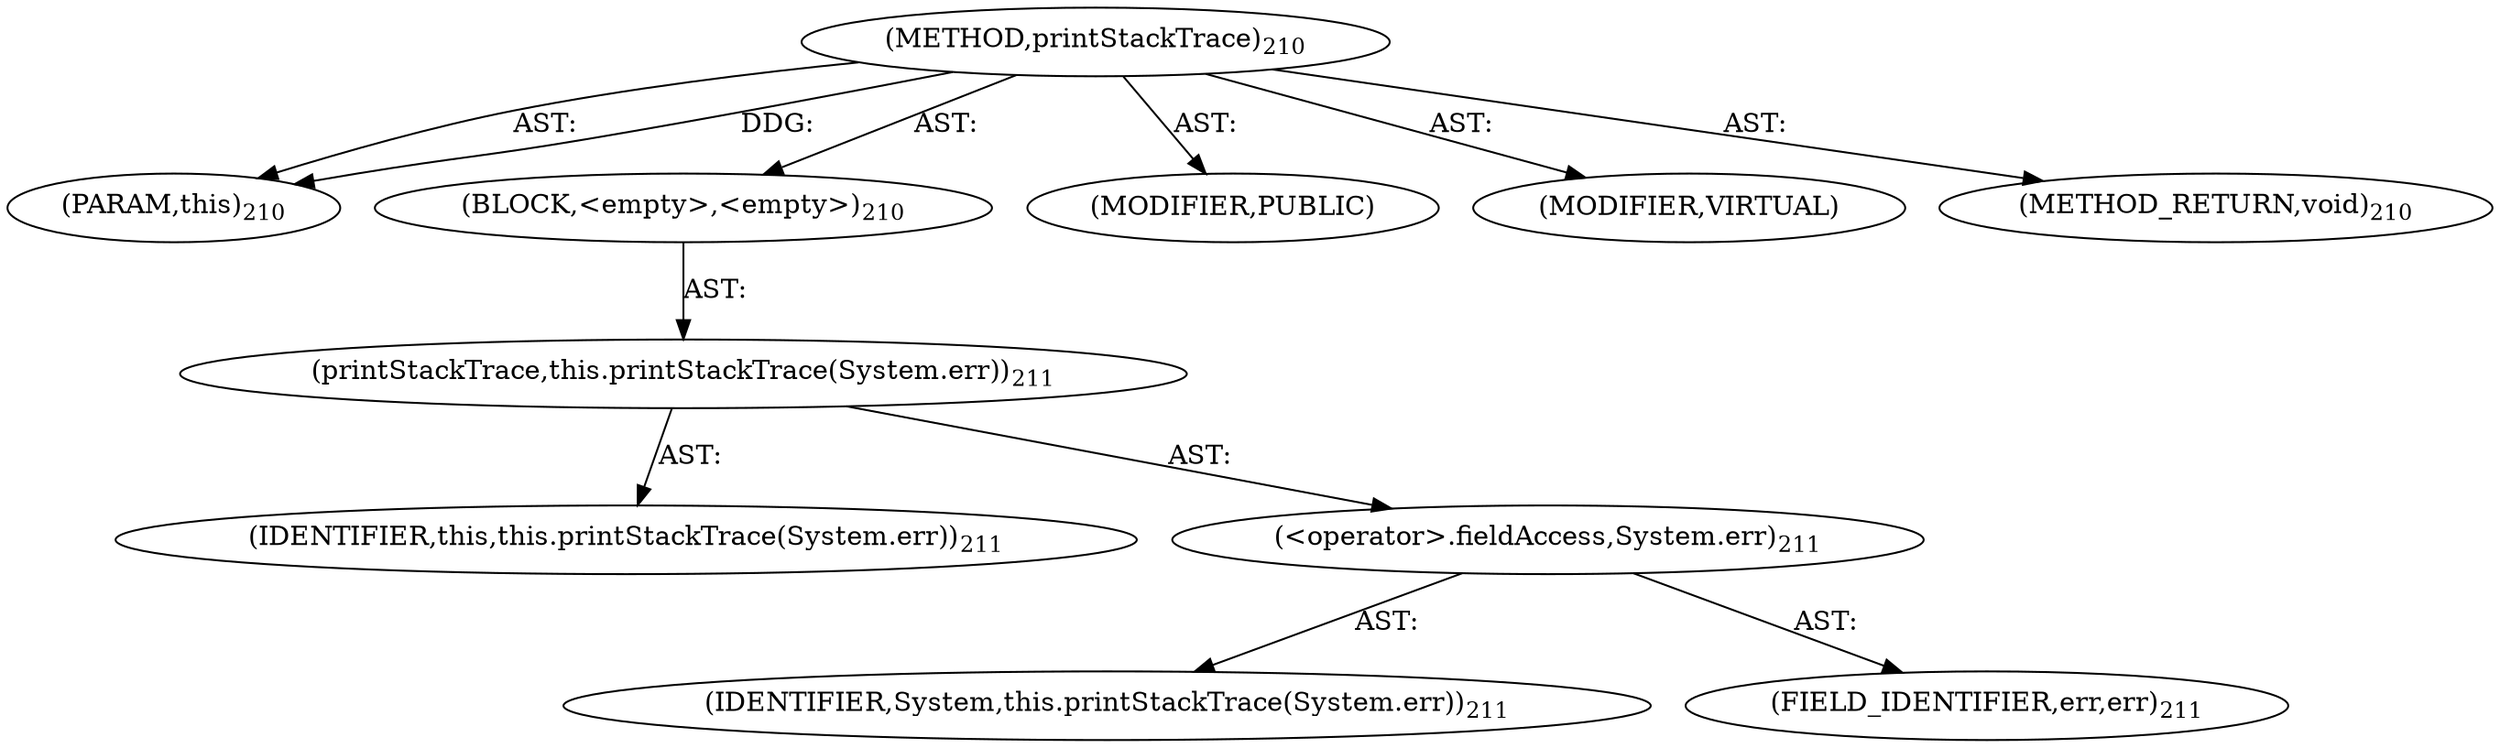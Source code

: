 digraph "printStackTrace" {  
"111669149708" [label = <(METHOD,printStackTrace)<SUB>210</SUB>> ]
"115964116995" [label = <(PARAM,this)<SUB>210</SUB>> ]
"25769803788" [label = <(BLOCK,&lt;empty&gt;,&lt;empty&gt;)<SUB>210</SUB>> ]
"30064771113" [label = <(printStackTrace,this.printStackTrace(System.err))<SUB>211</SUB>> ]
"68719476739" [label = <(IDENTIFIER,this,this.printStackTrace(System.err))<SUB>211</SUB>> ]
"30064771114" [label = <(&lt;operator&gt;.fieldAccess,System.err)<SUB>211</SUB>> ]
"68719476778" [label = <(IDENTIFIER,System,this.printStackTrace(System.err))<SUB>211</SUB>> ]
"55834574866" [label = <(FIELD_IDENTIFIER,err,err)<SUB>211</SUB>> ]
"133143986202" [label = <(MODIFIER,PUBLIC)> ]
"133143986203" [label = <(MODIFIER,VIRTUAL)> ]
"128849018892" [label = <(METHOD_RETURN,void)<SUB>210</SUB>> ]
  "111669149708" -> "115964116995"  [ label = "AST: "] 
  "111669149708" -> "25769803788"  [ label = "AST: "] 
  "111669149708" -> "133143986202"  [ label = "AST: "] 
  "111669149708" -> "133143986203"  [ label = "AST: "] 
  "111669149708" -> "128849018892"  [ label = "AST: "] 
  "25769803788" -> "30064771113"  [ label = "AST: "] 
  "30064771113" -> "68719476739"  [ label = "AST: "] 
  "30064771113" -> "30064771114"  [ label = "AST: "] 
  "30064771114" -> "68719476778"  [ label = "AST: "] 
  "30064771114" -> "55834574866"  [ label = "AST: "] 
  "111669149708" -> "115964116995"  [ label = "DDG: "] 
}
